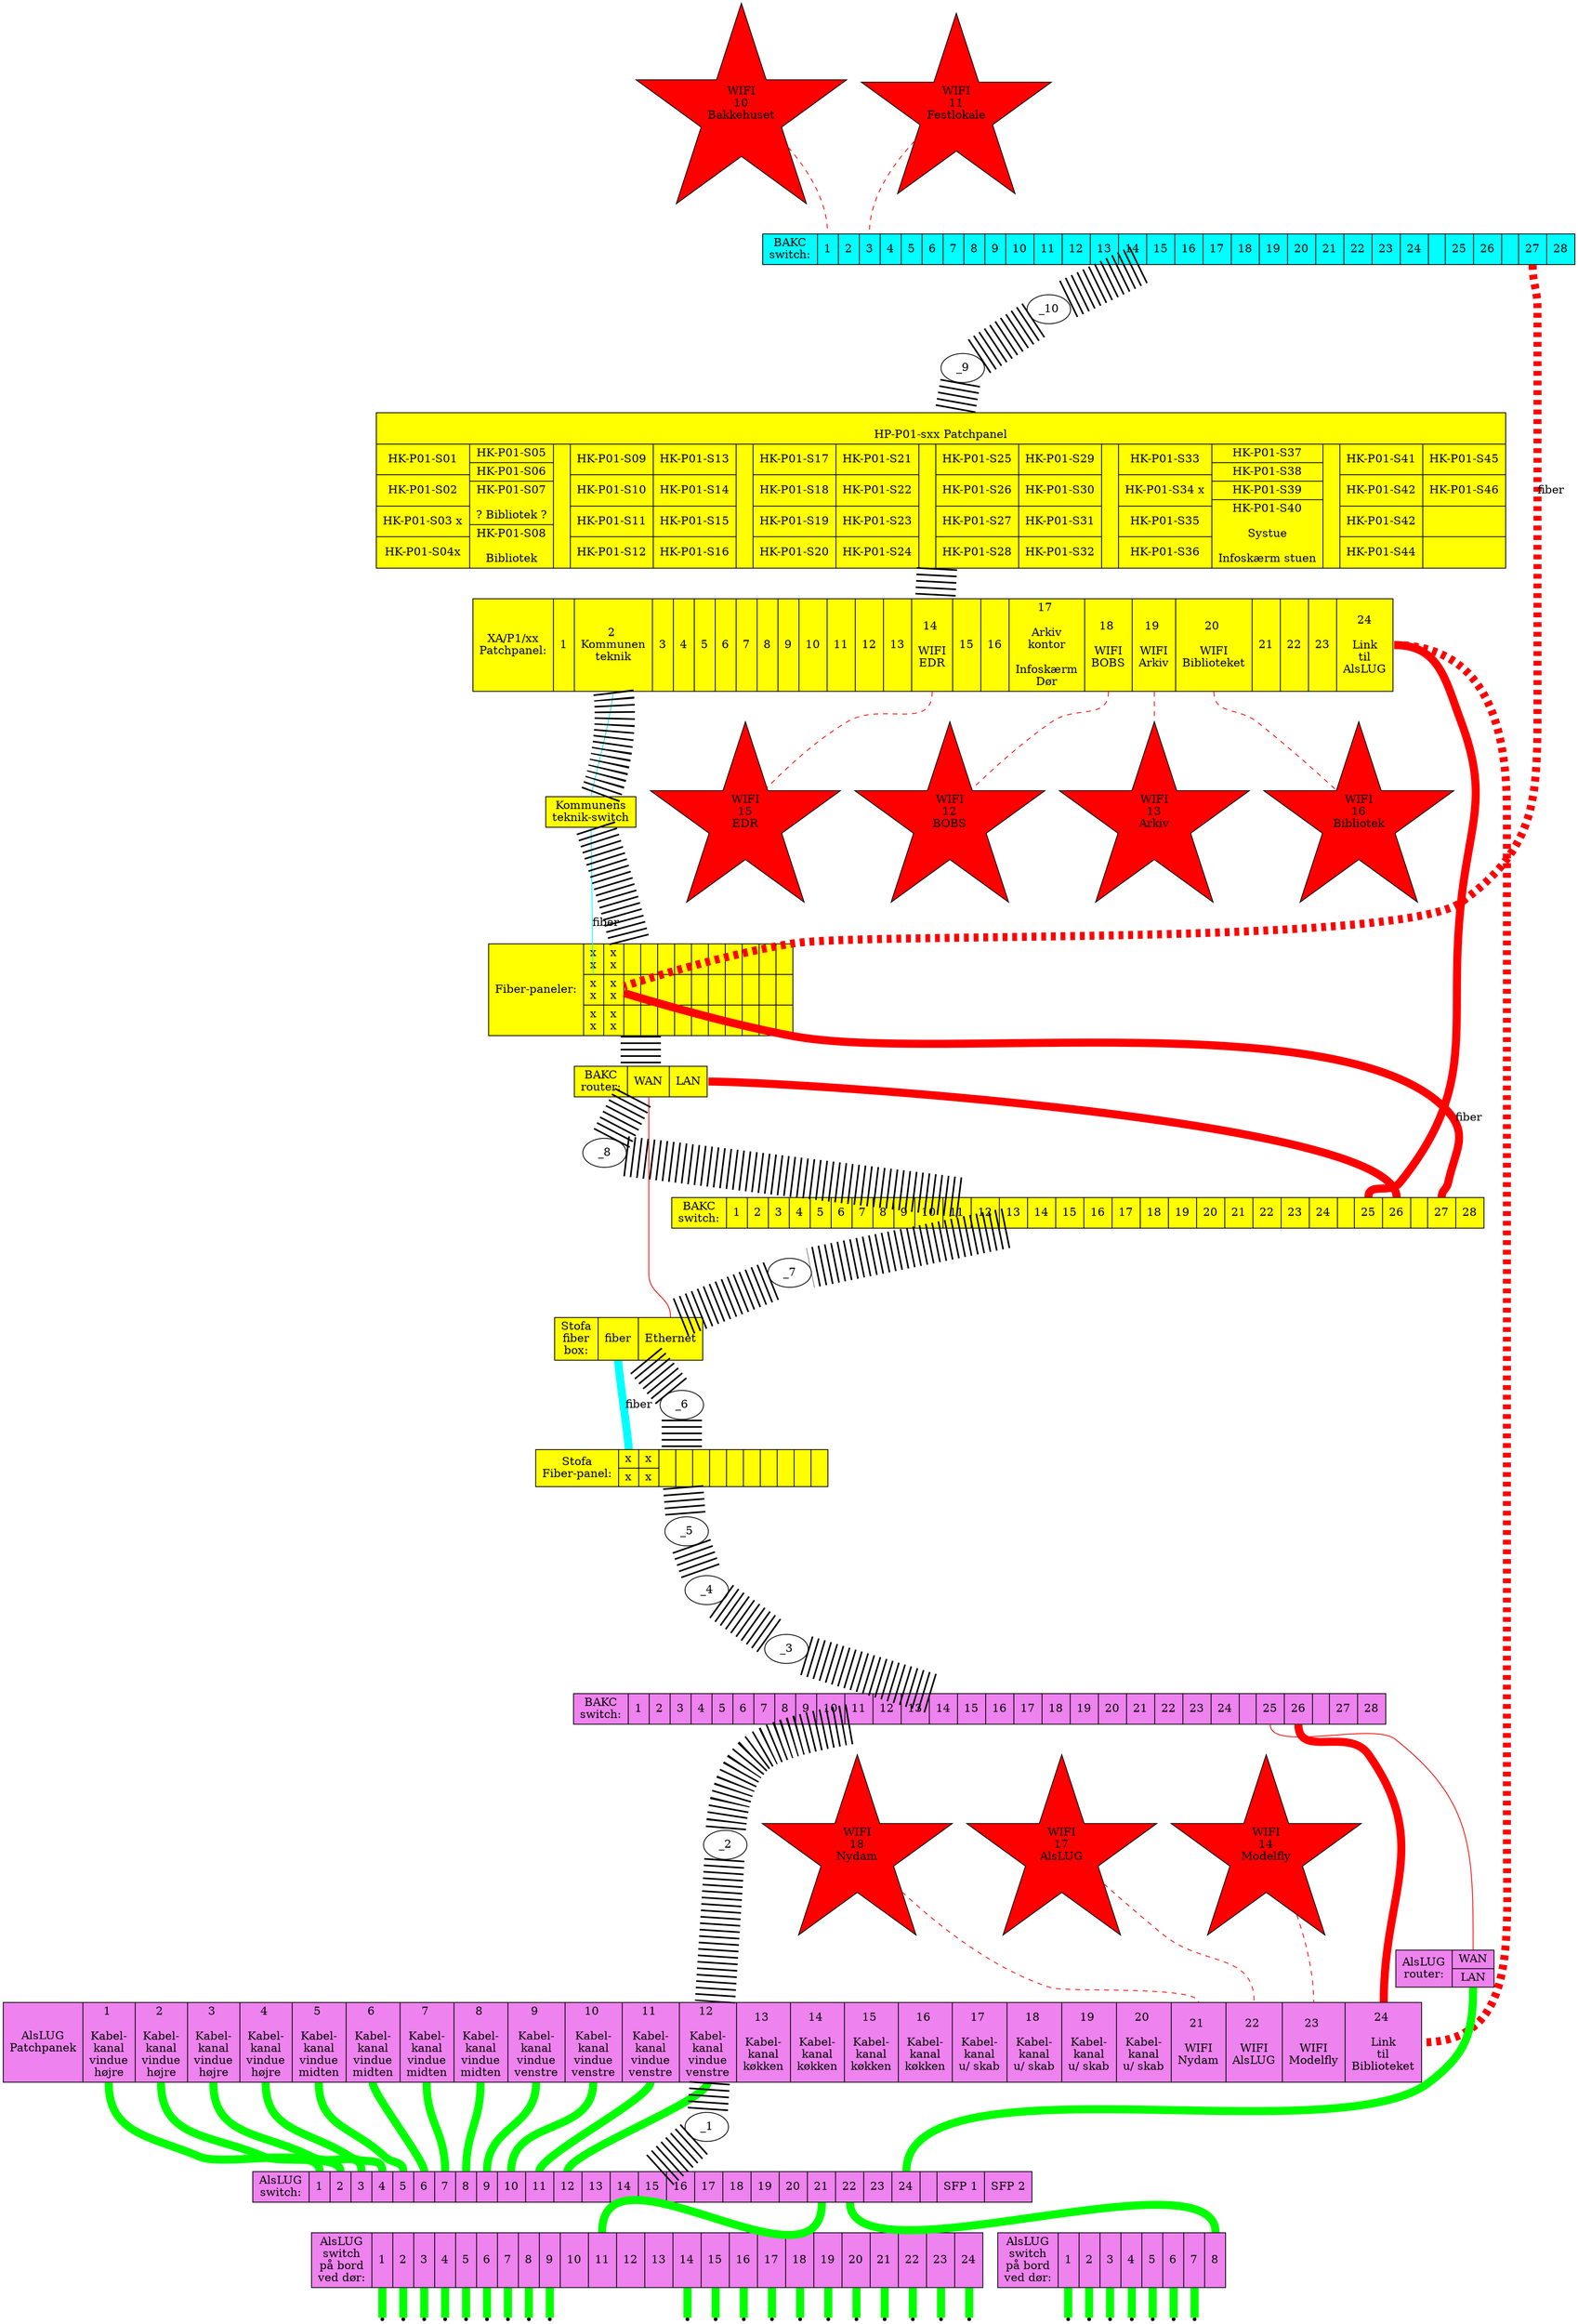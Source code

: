 digraph xxx {
  edge [ dir=none ];
  {
    node [ style=filled fillcolor=cyan ];
    bakc_festlokale_switch [ shape=record label="BAKC\nswitch:
				|<1> 1
				|<2> 2
				|<3> 3
				|<4> 4
				|<5> 5
				|<6> 6
				|<7> 7
				|<8> 8
				|<9> 9
				|<10> 10
				|<11> 11
				|<12> 12
				|<13> 13
				|<14> 14
				|<15> 15
				|<16> 16
				|<17> 17
				|<18> 18
				|<19> 19
				|<20> 20
				|<21> 21
				|<22> 22
				|<23> 23
				|<24> 24
				|
				|<25> 25
				|<26> 26
				|
				|<fiber_1> 27
				|<fiber_2> 28
				" ];
  }
  {
    node [ style=filled fillcolor=yellow ];
    hk_p01 [ shape=record label="{\nHP-P01-sxx Patchpanel|
  					{
						{
							<01> HK-P01-S01|
							<02> HK-P01-S02|
							<03> HK-P01-S03 x|
							<04> HK-P01-S04x
						}|{
							<05> HK-P01-S05|
							<06> HK-P01-S06|
							<07> HK-P01-S07\n\n? Bibliotek ?|
							<08> HK-P01-S08\n\nBibliotek
						}
						||
						{
							<09> HK-P01-S09|
							<10> HK-P01-S10|
							<11> HK-P01-S11|
							<12> HK-P01-S12
						}|{
							<13> HK-P01-S13|
							<14> HK-P01-S14|
							<15> HK-P01-S15|
							<16> HK-P01-S16
						}
						||
						{
							<17> HK-P01-S17|
							<18> HK-P01-S18|
							<19> HK-P01-S19|
							<20> HK-P01-S20
						}|{
							<21> HK-P01-S21|
							<22> HK-P01-S22|
							<23> HK-P01-S23|
							<24> HK-P01-S24
						}
						||
						{
							<25> HK-P01-S25|
							<26> HK-P01-S26|
							<27> HK-P01-S27|
							<28> HK-P01-S28
						}|{
							<29> HK-P01-S29|
							<30> HK-P01-S30|
							<31> HK-P01-S31|
							<32> HK-P01-S32
						}
						||
						{
							<33> HK-P01-S33|
							<34> HK-P01-S34 x|
							<35> HK-P01-S35|
							<36> HK-P01-S36
						}|{
							<37> HK-P01-S37|
							<38> HK-P01-S38|
							<39> HK-P01-S39|
							<40> HK-P01-S40\n\nSystue\n\nInfoskærm stuen
						}
						||
						{
							<41> HK-P01-S41|
							<42> HK-P01-S42|
							<43> HK-P01-S42|
							<44> HK-P01-S44
						}|{
							<45> HK-P01-S45|
							<46> HK-P01-S46|
							|
						}
					}
				}" ];
    xa_p1 [ shape=record label="XA/P1/xx\nPatchpanel:
    				|<01> 1
				|<02> 2 \nKommunen\nteknik
				|<03> 3
				|<04> 4
				|<05> 5
				|<06> 6
				|<07> 7
				|<08> 8
				|<09> 9
				|<10> 10
				|<11> 11
				|<12> 12
				|<13> 13
				|<14> 14 \n\nWIFI\nEDR
				|<15> 15
				|<16> 16
				|<17> 17 \n\nArkiv\nkontor\n\nInfoskærm\nDør
				|<18> 18 \n\nWIFI\nBOBS
				|<19> 19 \n\nWIFI\nArkiv
				|<20> 20 \n\nWIFI\nBiblioteket
				|<21> 21
				|<22> 22
				|<23> 23
				|<24> 24\n\nLink\ntil\nAlsLUG
    				" ];
    bib_fiberpaneler_1 [ shape=record label="Fiber-paneler:|{
				{x\nx|x\nx||||||||||}
				|
				{<kommune_fiber> x\nx|<festlokale_fiber> x\nx||||||||||}
				|
				{x\nx|x\nx||||||||||}
    				}" ];
    kommunens_teknikswitch [ shape=box label="Kommunens\nteknik-switch" ];

    bakc_router [ shape=record label="BAKC\nrouter:
    				|<wan> WAN
				|<lan> LAN
				" ];
    bakc_bib_switch [ shape=record label="BAKC\nswitch:
				|<1> 1
				|<2> 2
				|<3> 3
				|<4> 4
				|<5> 5
				|<6> 6
				|<7> 7
				|<8> 8
				|<9> 9
				|<10> 10
				|<11> 11
				|<12> 12
				|<13> 13
				|<14> 14
				|<15> 15
				|<16> 16
				|<17> 17
				|<18> 18
				|<19> 19
				|<20> 20
				|<21> 21
				|<22> 22
				|<23> 23
				|<24> 24
				|
				|<25> 25
				|<26> 26
				|
				|<fiber_1> 27
				|<fiber_2> 28
				" ];
    stofa_box [ shape=record label="Stofa\nfiber\nbox:
    				|<fiber> fiber
				|<ethernet> Ethernet
				" ];
    stofa_fiberpanel [ shape=record label="Stofa\nFiber-panel:
    				|{<fiber> x|x}
				|{x|x}
				|
				|
				|
				|
				|
				|
				|
				|
				|
				|
				" ];
    node [ shape=point ];
  }
  {
    node [ style=filled fillcolor=violet ];
    bakc_alslug_switch [ shape=record label="BAKC\nswitch:
				|<1> 1
				|<2> 2
				|<3> 3
				|<4> 4
				|<5> 5
				|<6> 6
				|<7> 7
				|<8> 8
				|<9> 9
				|<10> 10
				|<11> 11
				|<12> 12
				|<13> 13
				|<14> 14
				|<15> 15
				|<16> 16
				|<17> 17
				|<18> 18
				|<19> 19
				|<20> 20
				|<21> 21
				|<22> 22
				|<23> 23
				|<24> 24
				|
				|<25> 25
				|<26> 26
				|
				|<fiber_1> 27
				|<fiber_2> 28
				" ];
    alslug_patch [ shape=record label="AlsLUG\nPatch\panek
    				|<1> 1 \n\nKabel-\nkanal\nvindue\nhøjre
				|<2> 2 \n\nKabel-\nkanal\nvindue\nhøjre
				|<3> 3 \n\nKabel-\nkanal\nvindue\nhøjre
				|<4> 4 \n\nKabel-\nkanal\nvindue\nhøjre
				|<5> 5 \n\nKabel-\nkanal\nvindue\nmidten
				|<6> 6 \n\nKabel-\nkanal\nvindue\nmidten
				|<7> 7 \n\nKabel-\nkanal\nvindue\nmidten
				|<8> 8 \n\nKabel-\nkanal\nvindue\nmidten
				|<9> 9 \n\nKabel-\nkanal\nvindue\nvenstre
				|<10> 10 \n\nKabel-\nkanal\nvindue\nvenstre
				|<11> 11 \n\nKabel-\nkanal\nvindue\nvenstre
				|<12> 12 \n\nKabel-\nkanal\nvindue\nvenstre
				|<13> 13 \n\nKabel-\nkanal\nkøkken
				|<14> 14 \n\nKabel-\nkanal\nkøkken
				|<15> 15 \n\nKabel-\nkanal\nkøkken
				|<16> 16 \n\nKabel-\nkanal\nkøkken
				|<17> 17 \n\nKabel-\nkanal\nu/ skab
				|<18> 18 \n\nKabel-\nkanal\nu/ skab
				|<19> 19 \n\nKabel-\nkanal\nu/ skab
				|<20> 20 \n\nKabel-\nkanal\nu/ skab
				|<21> 21 \n\nWIFI\nNydam
				|<22> 22 \n\nWIFI\nAlsLUG
				|<23> 23 \n\nWIFI\nModelfly
				|<24> 24 \n\nLink\ntil\nBiblioteket
			      	" ];
    alslug_switch_skab [ shape=record label="AlsLUG\nswitch:
				|<1> 1
				|<2> 2
				|<3> 3
				|<4> 4
				|<5> 5
				|<6> 6
				|<7> 7
				|<8> 8
				|<9> 9
				|<10> 10
				|<11> 11
				|<12> 12
				|<13> 13
				|<14> 14
				|<15> 15
				|<16> 16
				|<17> 17
				|<18> 18
				|<19> 19
				|<20> 20
				|<21> 21
				|<22> 22
				|<23> 23
				|<24> 24
				|
				|<sfp_1> SFP 1
				|<sfp_2> SFP 2
				" ];
    alslug_switch_bord_v [ shape=record label="AlsLUG\nswitch\npå bord\nved dør:
				|<1> 1
				|<2> 2
				|<3> 3
				|<4> 4
				|<5> 5
				|<6> 6
				|<7> 7
				|<8> 8
				|<9> 9
				|<10> 10
				|<11> 11
				|<12> 12
				|<13> 13
				|<14> 14
				|<15> 15
				|<16> 16
				|<17> 17
				|<18> 18
				|<19> 19
				|<20> 20
				|<21> 21
				|<22> 22
				|<23> 23
				|<24> 24
				" ];
    alslug_switch_bord_o [ shape=record label="AlsLUG\nswitch\npå bord\nved dør:
				|<1> 1
				|<2> 2
				|<3> 3
				|<4> 4
				|<5> 5
				|<6> 6
				|<7> 7
				|<8> 8
				" ];
    alslug_router [ shape=record label="AlsLUG\nrouter:|{<wan> WAN|<lan> LAN}" ];
  }
  xa_p1:02 -> kommunens_teknikswitch                                     [ color=cyan ];
              kommunens_teknikswitch -> bib_fiberpaneler_1:kommune_fiber [ color=cyan label="fiber" ];
  
  { # Ruckus accesspoints
    node [shape=star style=filled fillcolor=red ];
    edge [ color=red penwidth=1 style=dashed ];
                wifi_bakkehuset -> bakc_festlokale_switch:1;  wifi_bakkehuset [ label="WIFI\n10\nBakkehuset" ];
                wifi_festlokale -> bakc_festlokale_switch:3;  wifi_festlokale [ label="WIFI\n11\nFestlokale" ];

    xa_p1:18 -> wifi_bobs;                                    wifi_bobs       [ label="WIFI\n12\nBOBS"       ];
    xa_p1:19 -> wifi_arkiv;                                   wifi_arkiv      [ label="WIFI\n13\nArkiv"      ];
                wifi_modelfly   -> alslug_patch:23;           wifi_modelfly   [ label="WIFI\n14\nModelfly"   ];
    xa_p1:14 -> wifi_edr;                                     wifi_edr        [ label="WIFI\n15\nEDR"        ];

    xa_p1:20 -> wifi_bib;                                     wifi_bib        [ label="WIFI\n16\nBibliotek"  ];
                wifi_alslug     -> alslug_patch:22;           wifi_alslug     [ label="WIFI\n17\nAlsLUG"     ];
                wifi_nydam      -> alslug_patch:21;           wifi_nydam      [ label="WIFI\n18\nNydam"      ];
  }

                     stofa_box:fiber -> stofa_fiberpanel:fiber [ color=cyan penwidth=10 label="fiber" ];
  bakc_router:wan -> stofa_box:ethernet [ color=red penwidth=1 ];
  bakc_router:lan -> bakc_bib_switch:26 [ color=red penwidth=10 ];
  xa_p1:24 -> bakc_bib_switch:25                                                                    [ color=red penwidth=10 ];
  xa_p1:24 -> alslug_patch:24                                                                       [ color=red penwidth=10 style=dashed ];
              alslug_patch:24-> bakc_alslug_switch:26                                               [ color=red penwidth=10 ];
	      			bakc_alslug_switch:25 -> alslug_router:wan                          [ color=red penwidth=1 ];
  {
    edge [ color=green penwidth=10 ];
                                                         alslug_router:lan -> alslug_switch_skab:24;
    alslug_patch:1 -> alslug_switch_skab:1;
    alslug_patch:2 -> alslug_switch_skab:2;
    alslug_patch:3 -> alslug_switch_skab:3;
    alslug_patch:4 -> alslug_switch_skab:4;
    alslug_patch:5 -> alslug_switch_skab:5;
    alslug_patch:6 -> alslug_switch_skab:6;
    alslug_patch:7 -> alslug_switch_skab:7;
    alslug_patch:8 -> alslug_switch_skab:8;
    alslug_patch:9 -> alslug_switch_skab:9;
    alslug_patch:10 -> alslug_switch_skab:10;
    alslug_patch:11 -> alslug_switch_skab:11;
    alslug_patch:12 -> alslug_switch_skab:12;
    
    node [shape=point ]
    alslug_switch_bord_v:1 -> stik_v_1;
    alslug_switch_bord_v:2 -> stik_v_2;
    alslug_switch_bord_v:3 -> stik_v_3;
    alslug_switch_bord_v:4 -> stik_v_4;
    alslug_switch_bord_v:5 -> stik_v_5;
    alslug_switch_bord_v:6 -> stik_v_6;
    alslug_switch_bord_v:7 -> stik_v_7;
    alslug_switch_bord_v:8 -> stik_v_8;
    alslug_switch_bord_v:9 -> stik_v_9;
    alslug_switch_bord_v:14 -> stik_v_10;
    alslug_switch_skab:21 -> alslug_switch_bord_v:11;
    alslug_switch_bord_v:15 -> stik_v_15;
    alslug_switch_bord_v:16 -> stik_v_16;
    alslug_switch_bord_v:17 -> stik_v_17;
    alslug_switch_bord_v:18 -> stik_v_18;
    alslug_switch_bord_v:19 -> stik_v_19;
    alslug_switch_bord_v:20 -> stik_v_20;
    alslug_switch_bord_v:21 -> stik_v_21;
    alslug_switch_bord_v:22 -> stik_v_22;
    alslug_switch_bord_v:23 -> stik_v_23;
    alslug_switch_bord_v:24 -> stik_v_24;

    alslug_switch_bord_o:1 -> stik_o_1;
    alslug_switch_bord_o:2 -> stik_o_2;
    alslug_switch_bord_o:3 -> stik_o_3;
    alslug_switch_bord_o:4 -> stik_o_4;
    alslug_switch_bord_o:5 -> stik_o_5;
    alslug_switch_bord_o:6 -> stik_o_6;
    alslug_switch_bord_o:7 -> stik_o_7;
    alslug_switch_skab:22 -> alslug_switch_bord_o:8;
  }
  
  bakc_festlokale_switch:fiber_1 -> bib_fiberpaneler_1:festlokale_fiber                            [ color=red penwidth=10 label="fiber" style=dashed ];
                                    bib_fiberpaneler_1:festlokale_fiber -> bakc_bib_switch:fiber_1 [ color=red penwidth=10 label="fiber" ];

 

  
  bakc_festlokale_switch
		-> _10 -> _9 ->
  	hk_p01 -> xa_p1 -> kommunens_teknikswitch -> bib_fiberpaneler_1 -> bakc_router -> _8 -> bakc_bib_switch -> _7 -> stofa_box -> _6 -> stofa_fiberpanel
		-> _5 -> _4 -> _3 ->
	bakc_alslug_switch -> _2 -> alslug_patch -> _1 -> alslug_switch_skab
		[ color=black penwidth=50 style=dotted ];
}
